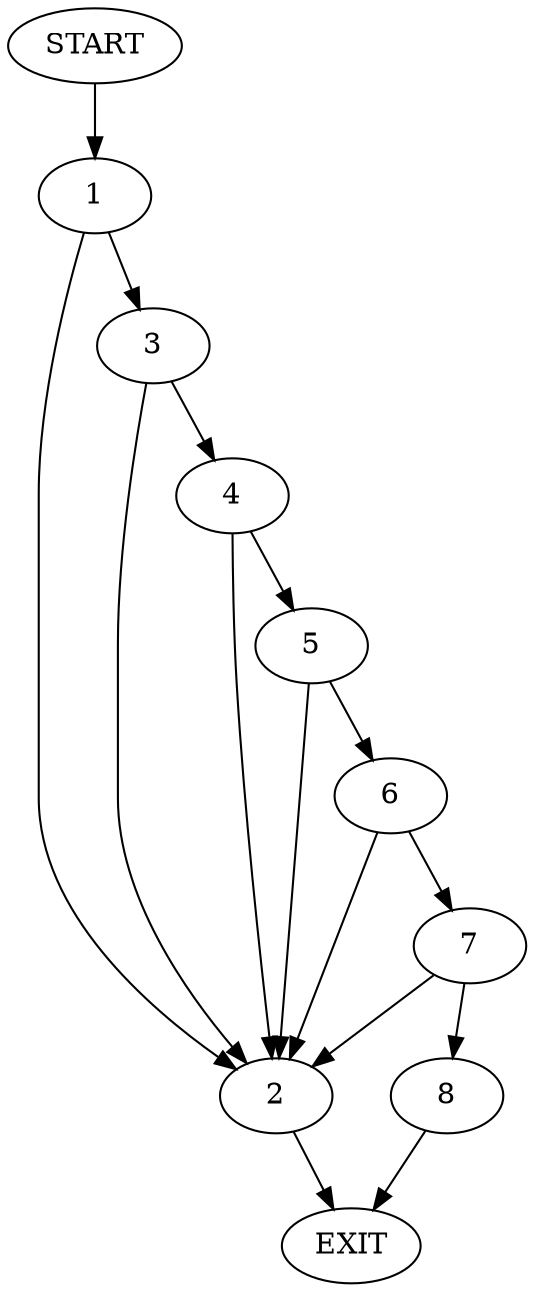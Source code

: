 digraph {
0 [label="START"]
9 [label="EXIT"]
0 -> 1
1 -> 2
1 -> 3
2 -> 9
3 -> 4
3 -> 2
4 -> 5
4 -> 2
5 -> 6
5 -> 2
6 -> 7
6 -> 2
7 -> 8
7 -> 2
8 -> 9
}
